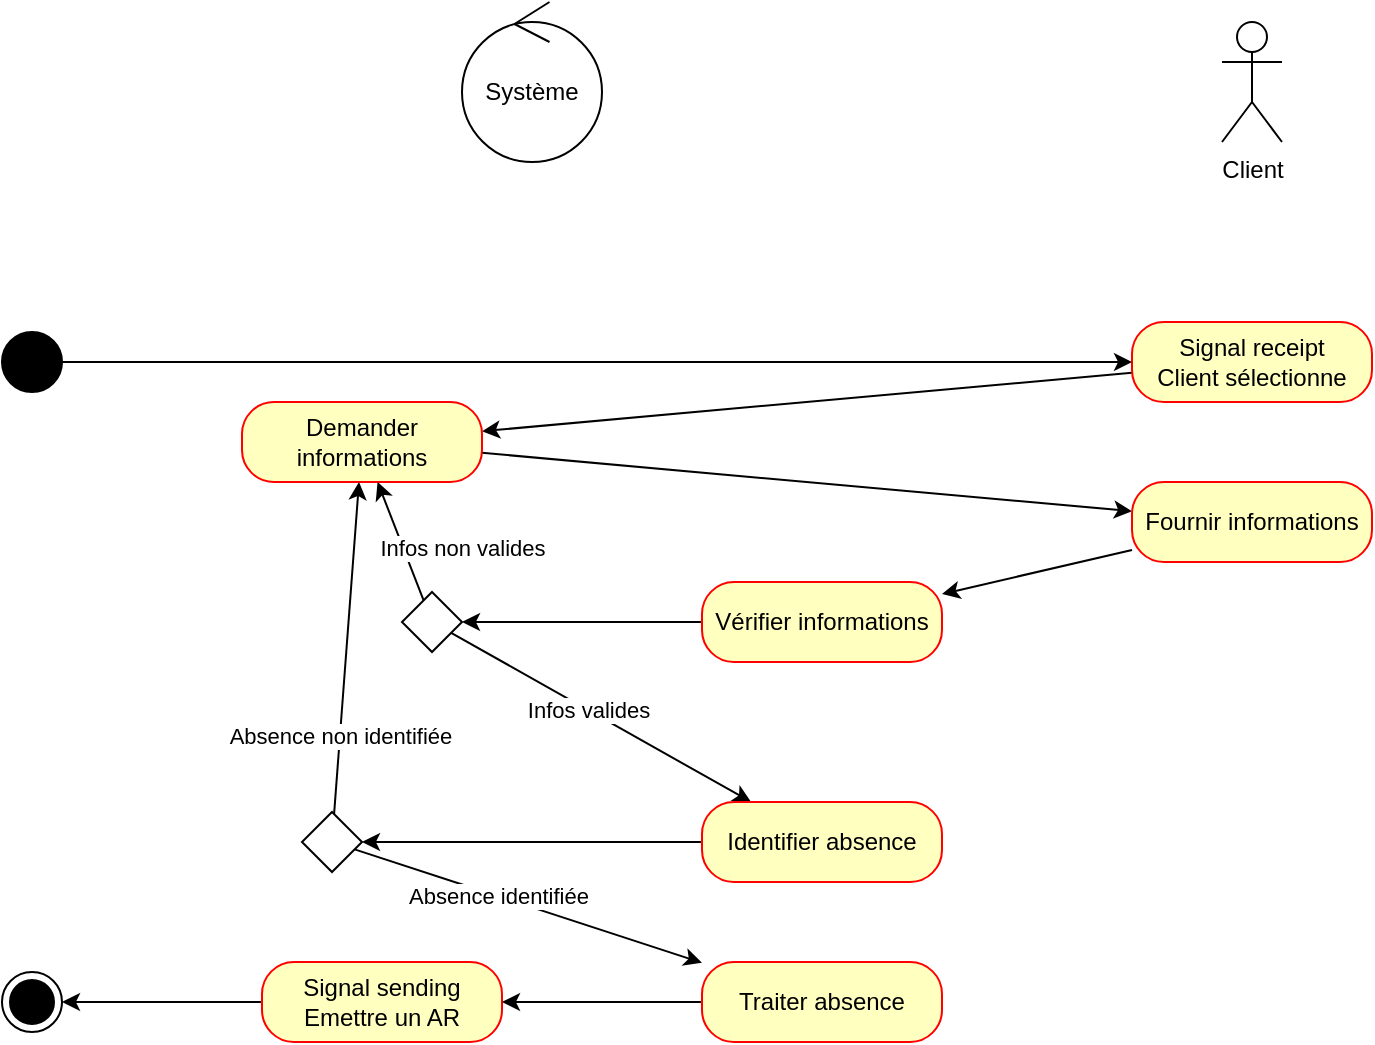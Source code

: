 <mxfile version="24.0.4" type="device">
  <diagram name="Page-1" id="3Aj_OYwN7ytc4emRrr_2">
    <mxGraphModel dx="1434" dy="844" grid="1" gridSize="10" guides="1" tooltips="1" connect="1" arrows="1" fold="1" page="1" pageScale="1" pageWidth="827" pageHeight="1169" math="0" shadow="0">
      <root>
        <mxCell id="0" />
        <mxCell id="1" parent="0" />
        <mxCell id="jXQFdJLhCqpsxoKkdrqO-7" value="Client" style="shape=umlActor;verticalLabelPosition=bottom;verticalAlign=top;html=1;" parent="1" vertex="1">
          <mxGeometry x="650" y="50" width="30" height="60" as="geometry" />
        </mxCell>
        <mxCell id="jXQFdJLhCqpsxoKkdrqO-8" value="Système" style="ellipse;shape=umlControl;whiteSpace=wrap;html=1;" parent="1" vertex="1">
          <mxGeometry x="270" y="40" width="70" height="80" as="geometry" />
        </mxCell>
        <mxCell id="jXQFdJLhCqpsxoKkdrqO-16" style="rounded=0;orthogonalLoop=1;jettySize=auto;html=1;" parent="1" source="jXQFdJLhCqpsxoKkdrqO-11" target="jXQFdJLhCqpsxoKkdrqO-14" edge="1">
          <mxGeometry relative="1" as="geometry" />
        </mxCell>
        <mxCell id="jXQFdJLhCqpsxoKkdrqO-11" value="Signal receipt&lt;div&gt;Client sélectionne&lt;/div&gt;" style="rounded=1;whiteSpace=wrap;html=1;arcSize=40;fontColor=#000000;fillColor=#ffffc0;strokeColor=#ff0000;" parent="1" vertex="1">
          <mxGeometry x="605" y="200" width="120" height="40" as="geometry" />
        </mxCell>
        <mxCell id="jXQFdJLhCqpsxoKkdrqO-18" style="rounded=0;orthogonalLoop=1;jettySize=auto;html=1;" parent="1" source="jXQFdJLhCqpsxoKkdrqO-14" target="jXQFdJLhCqpsxoKkdrqO-17" edge="1">
          <mxGeometry relative="1" as="geometry" />
        </mxCell>
        <mxCell id="jXQFdJLhCqpsxoKkdrqO-14" value="Demander informations" style="rounded=1;whiteSpace=wrap;html=1;arcSize=40;fontColor=#000000;fillColor=#ffffc0;strokeColor=#ff0000;" parent="1" vertex="1">
          <mxGeometry x="160" y="240" width="120" height="40" as="geometry" />
        </mxCell>
        <mxCell id="jXQFdJLhCqpsxoKkdrqO-20" style="rounded=0;orthogonalLoop=1;jettySize=auto;html=1;" parent="1" source="jXQFdJLhCqpsxoKkdrqO-17" target="jXQFdJLhCqpsxoKkdrqO-19" edge="1">
          <mxGeometry relative="1" as="geometry" />
        </mxCell>
        <mxCell id="jXQFdJLhCqpsxoKkdrqO-17" value="Fournir informations" style="rounded=1;whiteSpace=wrap;html=1;arcSize=40;fontColor=#000000;fillColor=#ffffc0;strokeColor=#ff0000;" parent="1" vertex="1">
          <mxGeometry x="605" y="280" width="120" height="40" as="geometry" />
        </mxCell>
        <mxCell id="jXQFdJLhCqpsxoKkdrqO-26" style="rounded=0;orthogonalLoop=1;jettySize=auto;html=1;" parent="1" source="jXQFdJLhCqpsxoKkdrqO-19" target="jXQFdJLhCqpsxoKkdrqO-24" edge="1">
          <mxGeometry relative="1" as="geometry" />
        </mxCell>
        <mxCell id="jXQFdJLhCqpsxoKkdrqO-19" value="Vérifier informations" style="rounded=1;whiteSpace=wrap;html=1;arcSize=40;fontColor=#000000;fillColor=#ffffc0;strokeColor=#ff0000;" parent="1" vertex="1">
          <mxGeometry x="390" y="330" width="120" height="40" as="geometry" />
        </mxCell>
        <mxCell id="jXQFdJLhCqpsxoKkdrqO-23" style="rounded=0;orthogonalLoop=1;jettySize=auto;html=1;" parent="1" source="jXQFdJLhCqpsxoKkdrqO-21" target="jXQFdJLhCqpsxoKkdrqO-11" edge="1">
          <mxGeometry relative="1" as="geometry" />
        </mxCell>
        <mxCell id="jXQFdJLhCqpsxoKkdrqO-21" value="" style="ellipse;fillColor=strokeColor;html=1;" parent="1" vertex="1">
          <mxGeometry x="40" y="205" width="30" height="30" as="geometry" />
        </mxCell>
        <mxCell id="jXQFdJLhCqpsxoKkdrqO-30" style="rounded=0;orthogonalLoop=1;jettySize=auto;html=1;" parent="1" source="jXQFdJLhCqpsxoKkdrqO-24" target="jXQFdJLhCqpsxoKkdrqO-14" edge="1">
          <mxGeometry relative="1" as="geometry" />
        </mxCell>
        <mxCell id="jXQFdJLhCqpsxoKkdrqO-45" value="Infos non valides" style="edgeLabel;html=1;align=center;verticalAlign=middle;resizable=0;points=[];" parent="jXQFdJLhCqpsxoKkdrqO-30" vertex="1" connectable="0">
          <mxGeometry x="-0.109" relative="1" as="geometry">
            <mxPoint x="29" as="offset" />
          </mxGeometry>
        </mxCell>
        <mxCell id="jXQFdJLhCqpsxoKkdrqO-35" style="rounded=0;orthogonalLoop=1;jettySize=auto;html=1;" parent="1" source="jXQFdJLhCqpsxoKkdrqO-24" target="jXQFdJLhCqpsxoKkdrqO-34" edge="1">
          <mxGeometry relative="1" as="geometry" />
        </mxCell>
        <mxCell id="jXQFdJLhCqpsxoKkdrqO-44" value="Infos valides" style="edgeLabel;html=1;align=center;verticalAlign=middle;resizable=0;points=[];" parent="jXQFdJLhCqpsxoKkdrqO-35" vertex="1" connectable="0">
          <mxGeometry x="-0.096" relative="1" as="geometry">
            <mxPoint as="offset" />
          </mxGeometry>
        </mxCell>
        <mxCell id="jXQFdJLhCqpsxoKkdrqO-24" value="" style="rhombus;" parent="1" vertex="1">
          <mxGeometry x="240" y="335" width="30" height="30" as="geometry" />
        </mxCell>
        <mxCell id="R-dyyVrtCVxuc7z6jJD9-3" style="rounded=0;orthogonalLoop=1;jettySize=auto;html=1;" edge="1" parent="1" source="jXQFdJLhCqpsxoKkdrqO-34" target="R-dyyVrtCVxuc7z6jJD9-2">
          <mxGeometry relative="1" as="geometry" />
        </mxCell>
        <mxCell id="jXQFdJLhCqpsxoKkdrqO-34" value="Identifier absence" style="rounded=1;whiteSpace=wrap;html=1;arcSize=40;fontColor=#000000;fillColor=#ffffc0;strokeColor=#ff0000;" parent="1" vertex="1">
          <mxGeometry x="390" y="440" width="120" height="40" as="geometry" />
        </mxCell>
        <mxCell id="jXQFdJLhCqpsxoKkdrqO-40" value="" style="ellipse;html=1;shape=endState;fillColor=strokeColor;" parent="1" vertex="1">
          <mxGeometry x="40" y="525" width="30" height="30" as="geometry" />
        </mxCell>
        <mxCell id="bpX49c6rX2kyCIrjrzHV-3" style="rounded=0;orthogonalLoop=1;jettySize=auto;html=1;" parent="1" source="bpX49c6rX2kyCIrjrzHV-1" target="jXQFdJLhCqpsxoKkdrqO-40" edge="1">
          <mxGeometry relative="1" as="geometry" />
        </mxCell>
        <mxCell id="bpX49c6rX2kyCIrjrzHV-1" value="Signal sending&lt;div&gt;Emettre un AR&lt;/div&gt;" style="rounded=1;whiteSpace=wrap;html=1;arcSize=40;fontColor=#000000;fillColor=#ffffc0;strokeColor=#ff0000;" parent="1" vertex="1">
          <mxGeometry x="170" y="520" width="120" height="40" as="geometry" />
        </mxCell>
        <mxCell id="R-dyyVrtCVxuc7z6jJD9-4" style="rounded=0;orthogonalLoop=1;jettySize=auto;html=1;" edge="1" parent="1" source="R-dyyVrtCVxuc7z6jJD9-2" target="jXQFdJLhCqpsxoKkdrqO-14">
          <mxGeometry relative="1" as="geometry" />
        </mxCell>
        <mxCell id="R-dyyVrtCVxuc7z6jJD9-8" value="Absence non identifiée" style="edgeLabel;html=1;align=center;verticalAlign=middle;resizable=0;points=[];" vertex="1" connectable="0" parent="R-dyyVrtCVxuc7z6jJD9-4">
          <mxGeometry x="-0.53" relative="1" as="geometry">
            <mxPoint as="offset" />
          </mxGeometry>
        </mxCell>
        <mxCell id="R-dyyVrtCVxuc7z6jJD9-6" style="rounded=0;orthogonalLoop=1;jettySize=auto;html=1;" edge="1" parent="1" source="R-dyyVrtCVxuc7z6jJD9-2" target="R-dyyVrtCVxuc7z6jJD9-5">
          <mxGeometry relative="1" as="geometry" />
        </mxCell>
        <mxCell id="R-dyyVrtCVxuc7z6jJD9-9" value="Absence identifiée" style="edgeLabel;html=1;align=center;verticalAlign=middle;resizable=0;points=[];" vertex="1" connectable="0" parent="R-dyyVrtCVxuc7z6jJD9-6">
          <mxGeometry x="-0.175" relative="1" as="geometry">
            <mxPoint as="offset" />
          </mxGeometry>
        </mxCell>
        <mxCell id="R-dyyVrtCVxuc7z6jJD9-2" value="" style="rhombus;" vertex="1" parent="1">
          <mxGeometry x="190" y="445" width="30" height="30" as="geometry" />
        </mxCell>
        <mxCell id="R-dyyVrtCVxuc7z6jJD9-7" style="rounded=0;orthogonalLoop=1;jettySize=auto;html=1;" edge="1" parent="1" source="R-dyyVrtCVxuc7z6jJD9-5" target="bpX49c6rX2kyCIrjrzHV-1">
          <mxGeometry relative="1" as="geometry" />
        </mxCell>
        <mxCell id="R-dyyVrtCVxuc7z6jJD9-5" value="Traiter absence" style="rounded=1;whiteSpace=wrap;html=1;arcSize=40;fontColor=#000000;fillColor=#ffffc0;strokeColor=#ff0000;" vertex="1" parent="1">
          <mxGeometry x="390" y="520" width="120" height="40" as="geometry" />
        </mxCell>
      </root>
    </mxGraphModel>
  </diagram>
</mxfile>
